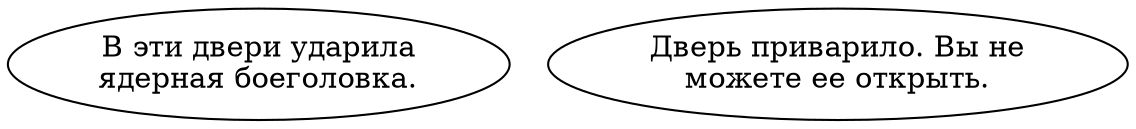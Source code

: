 digraph glo1weap {
  "start" [style=filled       fillcolor="#FFFFFF"       color="#000000"]
  "start" [label="В эти двери ударила\nядерная боеголовка."]
  "use_p_proc" [style=filled       fillcolor="#FFFFFF"       color="#000000"]
  "use_p_proc" [label="Дверь приварило. Вы не\nможете ее открыть."]
}
